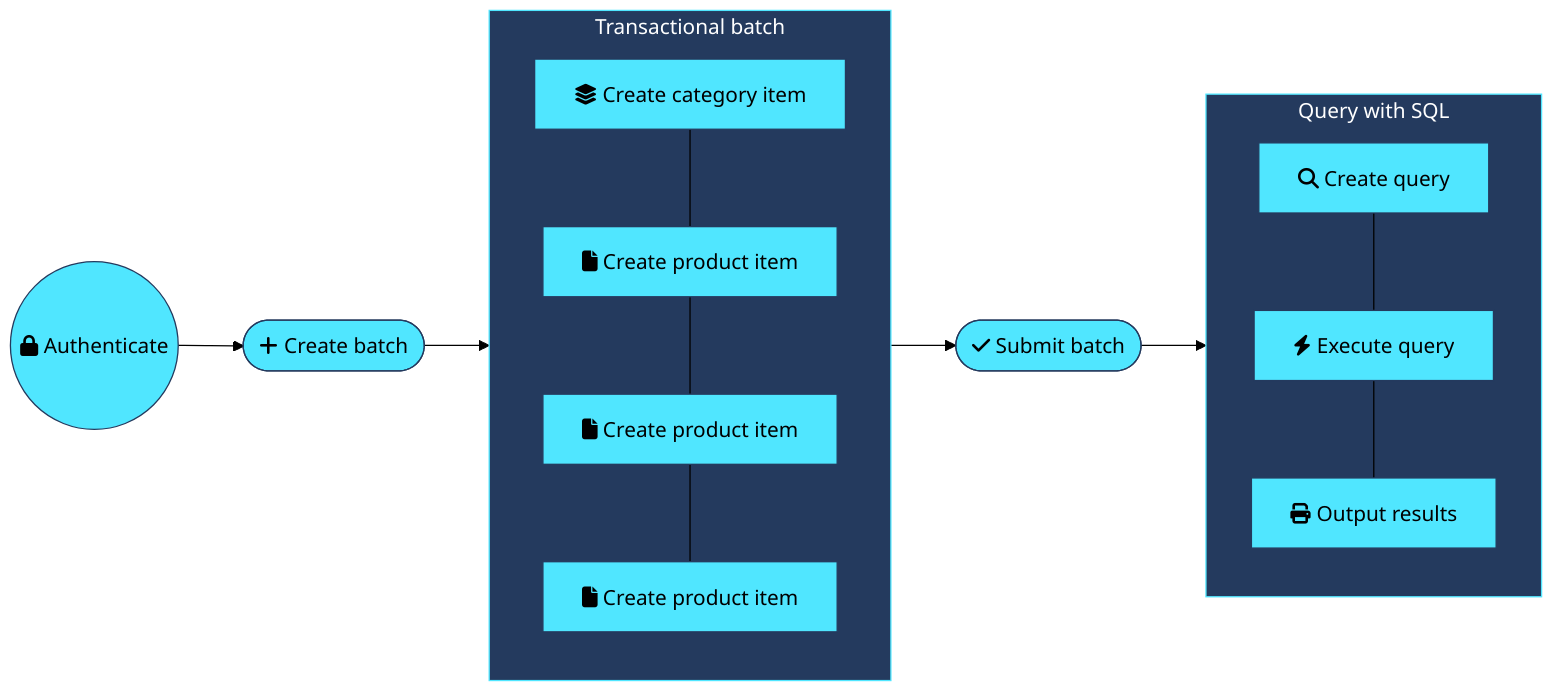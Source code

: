 %%{ init: { 'theme': 'base', 'themeVariables': { 'background': '#243A5E', 'primaryColor': '#50E6FF', 'primaryBorderColor': '#243A5E', 'tertiaryBorderColor': '#50E6FF', 'tertiaryColor': '#243A5E', 'fontFamily': 'Segoe UI', 'textColor': '#F0F0F0', 'lineColor': '#000000', 'primaryTextColor': '#000000', 'tertiaryTextColor': '#FFFFFF' } }}%%
flowchart LR
    authenticate((fa:fa-lock Authenticate))
    create-batch([fa:fa-plus Create batch])
    authenticate --> create-batch
    subgraph transactional-batch[Transactional batch]
        direction TB
        create-category-item[fa:fa-layer-group Create category item]
        create-product-item-1[fa:fa-file Create product item]
        create-product-item-2[fa:fa-file Create product item]
        create-product-item-3[fa:fa-file Create product item]
        create-category-item --- create-product-item-1
        create-product-item-1 --- create-product-item-2
        create-product-item-2 --- create-product-item-3
    end
    create-batch --> transactional-batch
    submit-batch([fa:fa-check Submit batch])
    transactional-batch --> submit-batch
    subgraph sql-query[Query with SQL]
        direction TB
        create-query[fa:fa-search Create query]
        execute-query[fa:fa-bolt Execute query]
        output-results[fa:fa-print Output results]
        create-query --- execute-query
        execute-query --- output-results
    end
    submit-batch --> sql-query